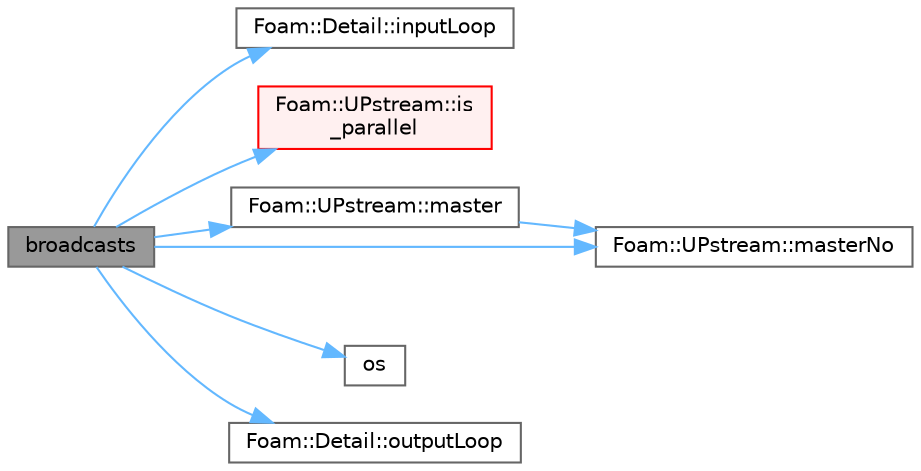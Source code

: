 digraph "broadcasts"
{
 // LATEX_PDF_SIZE
  bgcolor="transparent";
  edge [fontname=Helvetica,fontsize=10,labelfontname=Helvetica,labelfontsize=10];
  node [fontname=Helvetica,fontsize=10,shape=box,height=0.2,width=0.4];
  rankdir="LR";
  Node1 [id="Node000001",label="broadcasts",height=0.2,width=0.4,color="gray40", fillcolor="grey60", style="filled", fontcolor="black",tooltip=" "];
  Node1 -> Node2 [id="edge1_Node000001_Node000002",color="steelblue1",style="solid",tooltip=" "];
  Node2 [id="Node000002",label="Foam::Detail::inputLoop",height=0.2,width=0.4,color="grey40", fillcolor="white", style="filled",URL="$namespaceFoam_1_1Detail.html#a0406b82961f87cba2235e1957d56dc82",tooltip=" "];
  Node1 -> Node3 [id="edge2_Node000001_Node000003",color="steelblue1",style="solid",tooltip=" "];
  Node3 [id="Node000003",label="Foam::UPstream::is\l_parallel",height=0.2,width=0.4,color="red", fillcolor="#FFF0F0", style="filled",URL="$classFoam_1_1UPstream.html#a765057f4c15f6de64cd6b91125f420c9",tooltip=" "];
  Node1 -> Node7 [id="edge3_Node000001_Node000007",color="steelblue1",style="solid",tooltip=" "];
  Node7 [id="Node000007",label="Foam::UPstream::master",height=0.2,width=0.4,color="grey40", fillcolor="white", style="filled",URL="$classFoam_1_1UPstream.html#a60159c36fcc2e247e0cb24b89914f1e4",tooltip=" "];
  Node7 -> Node8 [id="edge4_Node000007_Node000008",color="steelblue1",style="solid",tooltip=" "];
  Node8 [id="Node000008",label="Foam::UPstream::masterNo",height=0.2,width=0.4,color="grey40", fillcolor="white", style="filled",URL="$classFoam_1_1UPstream.html#a40c4d875df4ff7c32f30f6f596b0f4f8",tooltip=" "];
  Node1 -> Node8 [id="edge5_Node000001_Node000008",color="steelblue1",style="solid",tooltip=" "];
  Node1 -> Node9 [id="edge6_Node000001_Node000009",color="steelblue1",style="solid",tooltip=" "];
  Node9 [id="Node000009",label="os",height=0.2,width=0.4,color="grey40", fillcolor="white", style="filled",URL="$faMeshWriteEdgesOBJ_8H.html#abea05d50bd7259b44f2002c0382ba13e",tooltip=" "];
  Node1 -> Node10 [id="edge7_Node000001_Node000010",color="steelblue1",style="solid",tooltip=" "];
  Node10 [id="Node000010",label="Foam::Detail::outputLoop",height=0.2,width=0.4,color="grey40", fillcolor="white", style="filled",URL="$namespaceFoam_1_1Detail.html#a9cb75bb13122b847817346cedde16c0f",tooltip=" "];
}
